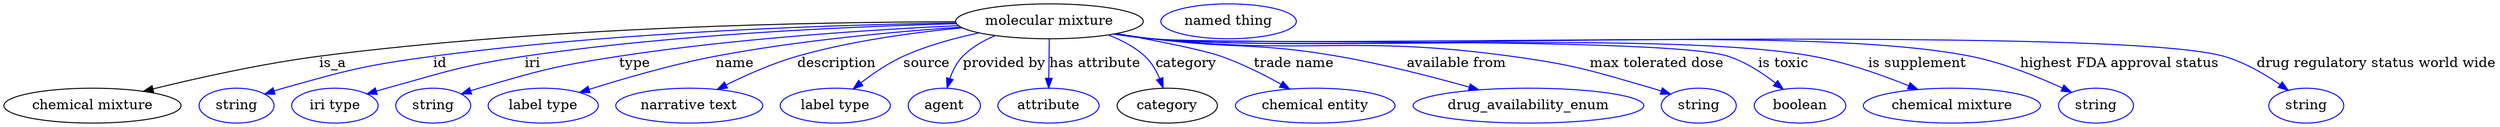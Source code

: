 digraph {
	graph [bb="0,0,2555,123"];
	node [label="\N"];
	"molecular mixture"	[height=0.5,
		label="molecular mixture",
		pos="1073,105",
		width=2.672];
	"chemical mixture"	[height=0.5,
		pos="90.992,18",
		width=2.5276];
	"molecular mixture" -> "chemical mixture"	[label=is_a,
		lp="339.99,61.5",
		pos="e,143.77,32.806 976.75,104.48 834.06,104.07 558.25,98.947 325.99,69 266.9,61.381 200.59,46.698 153.51,35.206"];
	id	[color=blue,
		height=0.5,
		label=string,
		pos="237.99,18",
		width=1.0652];
	"molecular mixture" -> id	[color=blue,
		label=id,
		lp="452.99,61.5",
		pos="e,266.98,29.984 977.25,103.04 853.93,100.8 633.16,93.39 445.99,69 373.99,59.618 355.93,55.499 285.99,36 282.88,35.133 279.69,34.168 \
276.49,33.151",
		style=solid];
	iri	[color=blue,
		height=0.5,
		label="iri type",
		pos="338.99,18",
		width=1.2277];
	"molecular mixture" -> iri	[color=blue,
		label=iri,
		lp="541.99,61.5",
		pos="e,372.38,29.82 977.56,102.55 869.44,99.812 688.2,91.892 533.99,69 480.88,61.116 421.29,44.688 382.12,32.81",
		style=solid];
	type	[color=blue,
		height=0.5,
		label=string,
		pos="439.99,18",
		width=1.0652];
	"molecular mixture" -> type	[color=blue,
		label=type,
		lp="646.99,61.5",
		pos="e,468.64,29.989 979.41,100.56 889.63,96.331 750.45,87.317 630.99,69 566.09,59.049 549.98,54.534 486.99,36 484.09,35.146 481.1,34.209 \
478.11,33.227",
		style=solid];
	name	[color=blue,
		height=0.5,
		label="label type",
		pos="552.99,18",
		width=1.5707];
	"molecular mixture" -> name	[color=blue,
		label=name,
		lp="749.99,61.5",
		pos="e,590.52,31.655 982.1,99.039 912.6,94.207 814.66,85.152 729.99,69 685.27,60.468 635.45,45.928 600.09,34.72",
		style=solid];
	description	[color=blue,
		height=0.5,
		label="narrative text",
		pos="702.99,18",
		width=2.0943];
	"molecular mixture" -> description	[color=blue,
		label=description,
		lp="854.49,61.5",
		pos="e,731.8,34.764 983.58,98.318 933.06,93.526 869.17,84.795 813.99,69 788.79,61.788 761.96,49.83 740.99,39.417",
		style=solid];
	source	[color=blue,
		height=0.5,
		label="label type",
		pos="852.99,18",
		width=1.5707];
	"molecular mixture" -> source	[color=blue,
		label=source,
		lp="946.99,61.5",
		pos="e,871.35,35.187 1000.5,93.045 975.29,87.693 947.24,79.965 922.99,69 907.51,61.999 891.97,51.348 879.47,41.673",
		style=solid];
	"provided by"	[color=blue,
		height=0.5,
		label=agent,
		pos="964.99,18",
		width=1.0291];
	"molecular mixture" -> "provided by"	[color=blue,
		label="provided by",
		lp="1026.5,61.5",
		pos="e,967.86,36.214 1016.9,90.126 1004.9,85.057 993.1,78.21 983.99,69 977.77,62.709 973.55,54.176 970.7,45.94",
		style=solid];
	"has attribute"	[color=blue,
		height=0.5,
		label=attribute,
		pos="1072,18",
		width=1.4443];
	"molecular mixture" -> "has attribute"	[color=blue,
		label="has attribute",
		lp="1120,61.5",
		pos="e,1072.2,36.175 1072.8,86.799 1072.7,75.163 1072.5,59.548 1072.3,46.237",
		style=solid];
	category	[height=0.5,
		pos="1193,18",
		width=1.4263];
	"molecular mixture" -> category	[color=blue,
		label=category,
		lp="1213.5,61.5",
		pos="e,1189.1,36.344 1133.5,90.986 1147,85.87 1160.5,78.787 1171,69 1177.7,62.776 1182.4,54.158 1185.8,45.829",
		style=solid];
	"trade name"	[color=blue,
		height=0.5,
		label="chemical entity",
		pos="1344,18",
		width=2.2748];
	"molecular mixture" -> "trade name"	[color=blue,
		label="trade name",
		lp="1323,61.5",
		pos="e,1318.3,35.129 1141.9,92.396 1182.4,85.162 1229.4,75.943 1249,69 1269.9,61.582 1292,50.229 1309.5,40.215",
		style=solid];
	"available from"	[color=blue,
		height=0.5,
		label=drug_availability_enum,
		pos="1562,18",
		width=3.2858];
	"molecular mixture" -> "available from"	[color=blue,
		label="available from",
		lp="1489.5,61.5",
		pos="e,1511.4,34.376 1141.2,92.28 1153.5,90.373 1166.1,88.526 1178,87 1262.1,76.216 1284.4,83.63 1368,69 1413.3,61.07 1463.5,47.998 1501.5,\
37.209",
		style=solid];
	"max tolerated dose"	[color=blue,
		height=0.5,
		label=string,
		pos="1737,18",
		width=1.0652];
	"molecular mixture" -> "max tolerated dose"	[color=blue,
		label="max tolerated dose",
		lp="1694,61.5",
		pos="e,1708,29.88 1139.8,92.042 1152.4,90.101 1165.6,88.303 1178,87 1340.4,69.923 1383.2,91.326 1545,69 1610,60.024 1625.9,54.324 1689,\
36 1692.1,35.099 1695.3,34.11 1698.5,33.076",
		style=solid];
	"is toxic"	[color=blue,
		height=0.5,
		label=boolean,
		pos="1840,18",
		width=1.2999];
	"molecular mixture" -> "is toxic"	[color=blue,
		label="is toxic",
		lp="1824,61.5",
		pos="e,1822.9,34.906 1139.5,91.899 1152.2,89.959 1165.5,88.198 1178,87 1243.2,80.755 1704.7,89.319 1767,69 1784.6,63.236 1801.9,51.764 \
1815.2,41.261",
		style=solid];
	"is supplement"	[color=blue,
		height=0.5,
		label="chemical mixture",
		pos="1996,18",
		width=2.5276];
	"molecular mixture" -> "is supplement"	[color=blue,
		label="is supplement",
		lp="1960.5,61.5",
		pos="e,1961.2,34.68 1139.2,91.902 1152,89.948 1165.4,88.182 1178,87 1327.6,72.96 1706.2,96.286 1854,69 1887.8,62.76 1924.3,49.738 1951.9,\
38.548",
		style=solid];
	"highest FDA approval status"	[color=blue,
		height=0.5,
		label=string,
		pos="2143,18",
		width=1.0652];
	"molecular mixture" -> "highest FDA approval status"	[color=blue,
		label="highest FDA approval status",
		lp="2168.5,61.5",
		pos="e,2117.8,31.898 1139.2,91.85 1152,89.901 1165.4,88.15 1178,87 1363.3,70.092 1832.5,105.4 2015,69 2048,62.418 2083.5,47.92 2108.7,\
36.222",
		style=solid];
	"drug regulatory status world wide"	[color=blue,
		height=0.5,
		label=string,
		pos="2359,18",
		width=1.0652];
	"molecular mixture" -> "drug regulatory status world wide"	[color=blue,
		label="drug regulatory status world wide",
		lp="2432,61.5",
		pos="e,2340.3,34.042 1138.9,91.841 1151.8,89.88 1165.3,88.126 1178,87 1299.4,76.23 2157.7,102.3 2275,69 2295.7,63.133 2316.4,50.846 2332.1,\
39.922",
		style=solid];
	"named thing_category"	[color=blue,
		height=0.5,
		label="named thing",
		pos="1257,105",
		width=1.9318];
}
